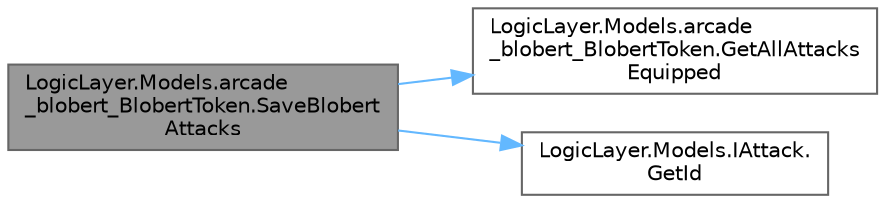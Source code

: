 digraph "LogicLayer.Models.arcade_blobert_BlobertToken.SaveBlobertAttacks"
{
 // LATEX_PDF_SIZE
  bgcolor="transparent";
  edge [fontname=Helvetica,fontsize=10,labelfontname=Helvetica,labelfontsize=10];
  node [fontname=Helvetica,fontsize=10,shape=box,height=0.2,width=0.4];
  rankdir="LR";
  Node1 [id="Node000001",label="LogicLayer.Models.arcade\l_blobert_BlobertToken.SaveBlobert\lAttacks",height=0.2,width=0.4,color="gray40", fillcolor="grey60", style="filled", fontcolor="black",tooltip="Saves the specified attack to the Blobert equipped attacks."];
  Node1 -> Node2 [id="edge1_Node000001_Node000002",color="steelblue1",style="solid",tooltip=" "];
  Node2 [id="Node000002",label="LogicLayer.Models.arcade\l_blobert_BlobertToken.GetAllAttacks\lEquipped",height=0.2,width=0.4,color="grey40", fillcolor="white", style="filled",URL="$class_logic_layer_1_1_models_1_1arcade__blobert___blobert_token.html#a6864e7bd7e3746cf97e77aac4fbe99c1",tooltip="Retrieves all equipped attacks associated with the Blobert."];
  Node1 -> Node3 [id="edge2_Node000001_Node000003",color="steelblue1",style="solid",tooltip=" "];
  Node3 [id="Node000003",label="LogicLayer.Models.IAttack.\lGetId",height=0.2,width=0.4,color="grey40", fillcolor="white", style="filled",URL="$interface_logic_layer_1_1_models_1_1_i_attack.html#a7aa7614e2a634596178d10f852d254d5",tooltip="Retrieves the unique ID of the attack."];
}
